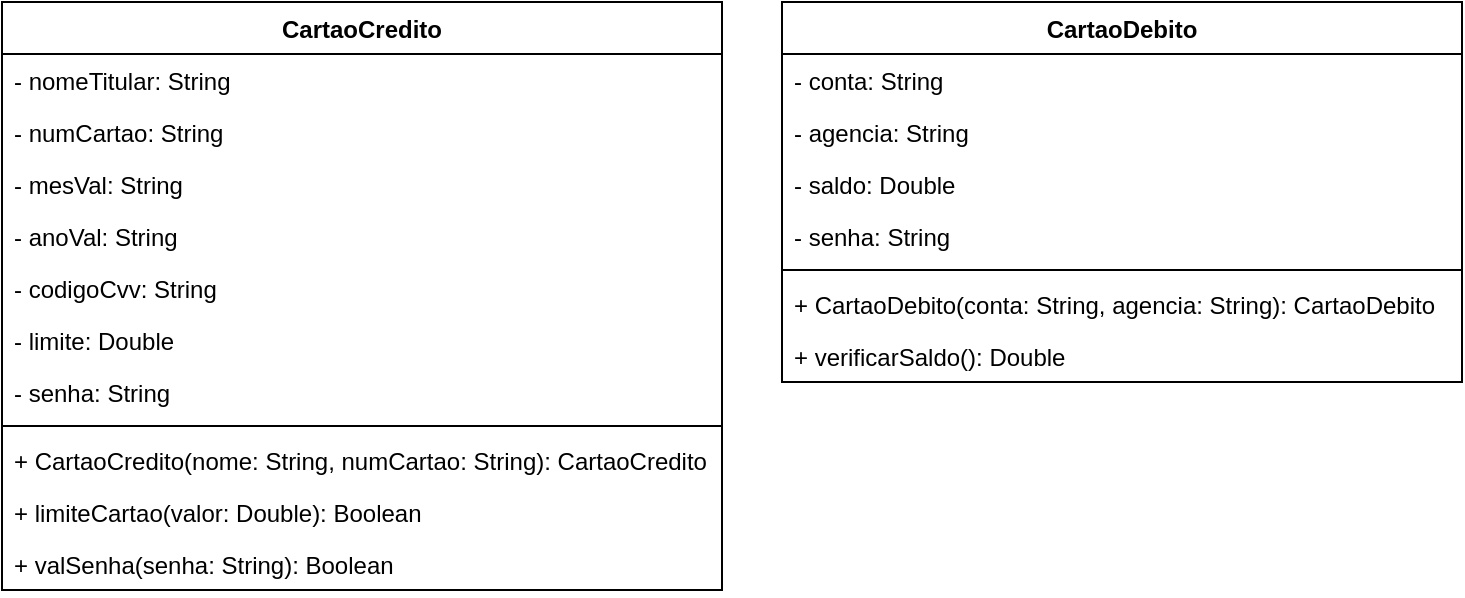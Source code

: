 <mxfile version="14.9.6" type="device" pages="2"><diagram id="LiuJVyapY-9Dz9n7EDCQ" name="Page-1"><mxGraphModel dx="861" dy="740" grid="1" gridSize="10" guides="1" tooltips="1" connect="1" arrows="1" fold="1" page="1" pageScale="1" pageWidth="1169" pageHeight="827" math="0" shadow="0"><root><mxCell id="0"/><mxCell id="1" parent="0"/><mxCell id="LlbJ222tSoGO9W5A8g-J-1" value="CartaoCredito" style="swimlane;fontStyle=1;align=center;verticalAlign=top;childLayout=stackLayout;horizontal=1;startSize=26;horizontalStack=0;resizeParent=1;resizeParentMax=0;resizeLast=0;collapsible=1;marginBottom=0;" vertex="1" parent="1"><mxGeometry x="200" y="100" width="360" height="294" as="geometry"/></mxCell><mxCell id="LlbJ222tSoGO9W5A8g-J-2" value="- nomeTitular: String" style="text;strokeColor=none;fillColor=none;align=left;verticalAlign=top;spacingLeft=4;spacingRight=4;overflow=hidden;rotatable=0;points=[[0,0.5],[1,0.5]];portConstraint=eastwest;" vertex="1" parent="LlbJ222tSoGO9W5A8g-J-1"><mxGeometry y="26" width="360" height="26" as="geometry"/></mxCell><mxCell id="LlbJ222tSoGO9W5A8g-J-10" value="- numCartao: String" style="text;strokeColor=none;fillColor=none;align=left;verticalAlign=top;spacingLeft=4;spacingRight=4;overflow=hidden;rotatable=0;points=[[0,0.5],[1,0.5]];portConstraint=eastwest;" vertex="1" parent="LlbJ222tSoGO9W5A8g-J-1"><mxGeometry y="52" width="360" height="26" as="geometry"/></mxCell><mxCell id="LlbJ222tSoGO9W5A8g-J-11" value="- mesVal: String" style="text;strokeColor=none;fillColor=none;align=left;verticalAlign=top;spacingLeft=4;spacingRight=4;overflow=hidden;rotatable=0;points=[[0,0.5],[1,0.5]];portConstraint=eastwest;" vertex="1" parent="LlbJ222tSoGO9W5A8g-J-1"><mxGeometry y="78" width="360" height="26" as="geometry"/></mxCell><mxCell id="LlbJ222tSoGO9W5A8g-J-18" value="- anoVal: String" style="text;strokeColor=none;fillColor=none;align=left;verticalAlign=top;spacingLeft=4;spacingRight=4;overflow=hidden;rotatable=0;points=[[0,0.5],[1,0.5]];portConstraint=eastwest;" vertex="1" parent="LlbJ222tSoGO9W5A8g-J-1"><mxGeometry y="104" width="360" height="26" as="geometry"/></mxCell><mxCell id="LlbJ222tSoGO9W5A8g-J-19" value="- codigoCvv: String" style="text;strokeColor=none;fillColor=none;align=left;verticalAlign=top;spacingLeft=4;spacingRight=4;overflow=hidden;rotatable=0;points=[[0,0.5],[1,0.5]];portConstraint=eastwest;" vertex="1" parent="LlbJ222tSoGO9W5A8g-J-1"><mxGeometry y="130" width="360" height="26" as="geometry"/></mxCell><mxCell id="LlbJ222tSoGO9W5A8g-J-24" value="- limite: Double" style="text;strokeColor=none;fillColor=none;align=left;verticalAlign=top;spacingLeft=4;spacingRight=4;overflow=hidden;rotatable=0;points=[[0,0.5],[1,0.5]];portConstraint=eastwest;" vertex="1" parent="LlbJ222tSoGO9W5A8g-J-1"><mxGeometry y="156" width="360" height="26" as="geometry"/></mxCell><mxCell id="LlbJ222tSoGO9W5A8g-J-23" value="- senha: String" style="text;strokeColor=none;fillColor=none;align=left;verticalAlign=top;spacingLeft=4;spacingRight=4;overflow=hidden;rotatable=0;points=[[0,0.5],[1,0.5]];portConstraint=eastwest;" vertex="1" parent="LlbJ222tSoGO9W5A8g-J-1"><mxGeometry y="182" width="360" height="26" as="geometry"/></mxCell><mxCell id="LlbJ222tSoGO9W5A8g-J-3" value="" style="line;strokeWidth=1;fillColor=none;align=left;verticalAlign=middle;spacingTop=-1;spacingLeft=3;spacingRight=3;rotatable=0;labelPosition=right;points=[];portConstraint=eastwest;" vertex="1" parent="LlbJ222tSoGO9W5A8g-J-1"><mxGeometry y="208" width="360" height="8" as="geometry"/></mxCell><mxCell id="LlbJ222tSoGO9W5A8g-J-20" value="+ CartaoCredito(nome: String, numCartao: String): CartaoCredito" style="text;strokeColor=none;fillColor=none;align=left;verticalAlign=top;spacingLeft=4;spacingRight=4;overflow=hidden;rotatable=0;points=[[0,0.5],[1,0.5]];portConstraint=eastwest;" vertex="1" parent="LlbJ222tSoGO9W5A8g-J-1"><mxGeometry y="216" width="360" height="26" as="geometry"/></mxCell><mxCell id="LlbJ222tSoGO9W5A8g-J-21" value="+ limiteCartao(valor: Double): Boolean" style="text;strokeColor=none;fillColor=none;align=left;verticalAlign=top;spacingLeft=4;spacingRight=4;overflow=hidden;rotatable=0;points=[[0,0.5],[1,0.5]];portConstraint=eastwest;" vertex="1" parent="LlbJ222tSoGO9W5A8g-J-1"><mxGeometry y="242" width="360" height="26" as="geometry"/></mxCell><mxCell id="LlbJ222tSoGO9W5A8g-J-22" value="+ valSenha(senha: String): Boolean" style="text;strokeColor=none;fillColor=none;align=left;verticalAlign=top;spacingLeft=4;spacingRight=4;overflow=hidden;rotatable=0;points=[[0,0.5],[1,0.5]];portConstraint=eastwest;" vertex="1" parent="LlbJ222tSoGO9W5A8g-J-1"><mxGeometry y="268" width="360" height="26" as="geometry"/></mxCell><mxCell id="LlbJ222tSoGO9W5A8g-J-27" value="CartaoDebito" style="swimlane;fontStyle=1;align=center;verticalAlign=top;childLayout=stackLayout;horizontal=1;startSize=26;horizontalStack=0;resizeParent=1;resizeParentMax=0;resizeLast=0;collapsible=1;marginBottom=0;" vertex="1" parent="1"><mxGeometry x="590" y="100" width="340" height="190" as="geometry"/></mxCell><mxCell id="LlbJ222tSoGO9W5A8g-J-28" value="- conta: String" style="text;strokeColor=none;fillColor=none;align=left;verticalAlign=top;spacingLeft=4;spacingRight=4;overflow=hidden;rotatable=0;points=[[0,0.5],[1,0.5]];portConstraint=eastwest;" vertex="1" parent="LlbJ222tSoGO9W5A8g-J-27"><mxGeometry y="26" width="340" height="26" as="geometry"/></mxCell><mxCell id="LlbJ222tSoGO9W5A8g-J-29" value="- agencia: String" style="text;strokeColor=none;fillColor=none;align=left;verticalAlign=top;spacingLeft=4;spacingRight=4;overflow=hidden;rotatable=0;points=[[0,0.5],[1,0.5]];portConstraint=eastwest;" vertex="1" parent="LlbJ222tSoGO9W5A8g-J-27"><mxGeometry y="52" width="340" height="26" as="geometry"/></mxCell><mxCell id="LlbJ222tSoGO9W5A8g-J-30" value="- saldo: Double" style="text;strokeColor=none;fillColor=none;align=left;verticalAlign=top;spacingLeft=4;spacingRight=4;overflow=hidden;rotatable=0;points=[[0,0.5],[1,0.5]];portConstraint=eastwest;" vertex="1" parent="LlbJ222tSoGO9W5A8g-J-27"><mxGeometry y="78" width="340" height="26" as="geometry"/></mxCell><mxCell id="LlbJ222tSoGO9W5A8g-J-31" value="- senha: String" style="text;strokeColor=none;fillColor=none;align=left;verticalAlign=top;spacingLeft=4;spacingRight=4;overflow=hidden;rotatable=0;points=[[0,0.5],[1,0.5]];portConstraint=eastwest;" vertex="1" parent="LlbJ222tSoGO9W5A8g-J-27"><mxGeometry y="104" width="340" height="26" as="geometry"/></mxCell><mxCell id="LlbJ222tSoGO9W5A8g-J-37" value="" style="line;strokeWidth=1;fillColor=none;align=left;verticalAlign=middle;spacingTop=-1;spacingLeft=3;spacingRight=3;rotatable=0;labelPosition=right;points=[];portConstraint=eastwest;" vertex="1" parent="LlbJ222tSoGO9W5A8g-J-27"><mxGeometry y="130" width="340" height="8" as="geometry"/></mxCell><mxCell id="LlbJ222tSoGO9W5A8g-J-38" value="+ CartaoDebito(conta: String, agencia: String): CartaoDebito" style="text;strokeColor=none;fillColor=none;align=left;verticalAlign=top;spacingLeft=4;spacingRight=4;overflow=hidden;rotatable=0;points=[[0,0.5],[1,0.5]];portConstraint=eastwest;" vertex="1" parent="LlbJ222tSoGO9W5A8g-J-27"><mxGeometry y="138" width="340" height="26" as="geometry"/></mxCell><mxCell id="LlbJ222tSoGO9W5A8g-J-39" value="+ verificarSaldo(): Double" style="text;strokeColor=none;fillColor=none;align=left;verticalAlign=top;spacingLeft=4;spacingRight=4;overflow=hidden;rotatable=0;points=[[0,0.5],[1,0.5]];portConstraint=eastwest;" vertex="1" parent="LlbJ222tSoGO9W5A8g-J-27"><mxGeometry y="164" width="340" height="26" as="geometry"/></mxCell></root></mxGraphModel></diagram><diagram id="Id1Ph1l7ykY0zgF6p8MB" name="Page-2"><mxGraphModel dx="732" dy="631" grid="1" gridSize="10" guides="1" tooltips="1" connect="1" arrows="1" fold="1" page="1" pageScale="1" pageWidth="1169" pageHeight="827" math="0" shadow="0"><root><mxCell id="PVLsfP1hW5xE11FktkhW-0"/><mxCell id="PVLsfP1hW5xE11FktkhW-1" parent="PVLsfP1hW5xE11FktkhW-0"/></root></mxGraphModel></diagram></mxfile>